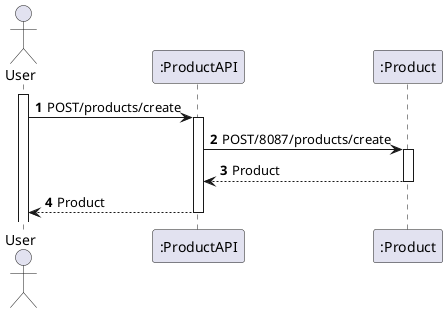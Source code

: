 @startuml
'https://plantuml.com/sequence-diagram

autoactivate on
autonumber

actor "User" as User
participant ":ProductAPI" as pro1
participant ":Product" as pro2

activate User

User -> pro1: POST/products/create
pro1 -> pro2: POST/8087/products/create
pro2 --> pro1: Product
pro1 --> User: Product
@enduml